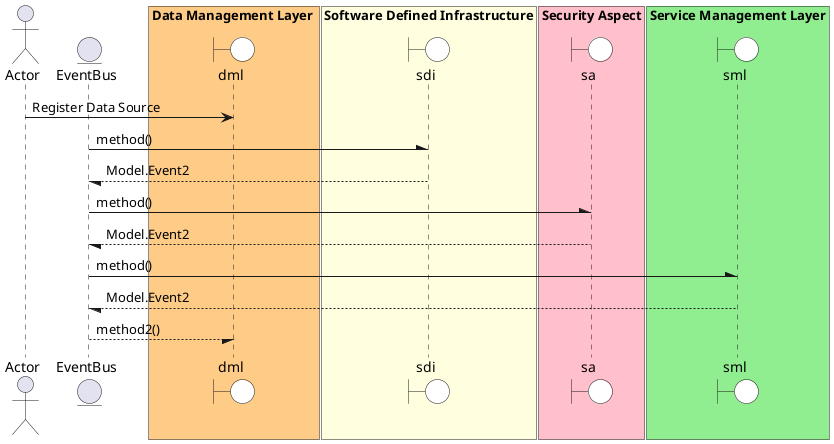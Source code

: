 @startuml

actor "Actor"


entity EventBus

box Data Management Layer #ffcc88
    boundary dml #white
end box



"Actor" -> dml: Register Data Source



box "Software Defined Infrastructure" #lightyellow
    boundary sdi #white
end box
EventBus -\ sdi: method()
sdi --/ EventBus: Model.Event2
box "Security Aspect" #pink
    boundary sa #white
end box
EventBus -\ sa: method()
sa --/ EventBus: Model.Event2
box "Service Management Layer" #lightgreen
    boundary sml #white
end box
EventBus -\ sml: method()
sml --/ EventBus: Model.Event2

EventBus --/ dml : method2()
@enduml

